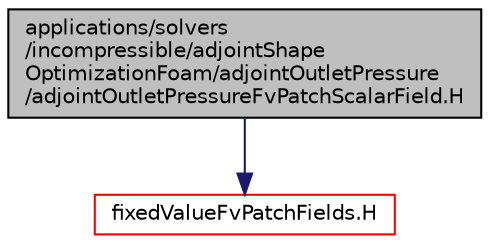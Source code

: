 digraph "applications/solvers/incompressible/adjointShapeOptimizationFoam/adjointOutletPressure/adjointOutletPressureFvPatchScalarField.H"
{
  bgcolor="transparent";
  edge [fontname="Helvetica",fontsize="10",labelfontname="Helvetica",labelfontsize="10"];
  node [fontname="Helvetica",fontsize="10",shape=record];
  Node0 [label="applications/solvers\l/incompressible/adjointShape\lOptimizationFoam/adjointOutletPressure\l/adjointOutletPressureFvPatchScalarField.H",height=0.2,width=0.4,color="black", fillcolor="grey75", style="filled", fontcolor="black"];
  Node0 -> Node1 [color="midnightblue",fontsize="10",style="solid",fontname="Helvetica"];
  Node1 [label="fixedValueFvPatchFields.H",height=0.2,width=0.4,color="red",URL="$a01619.html"];
}
